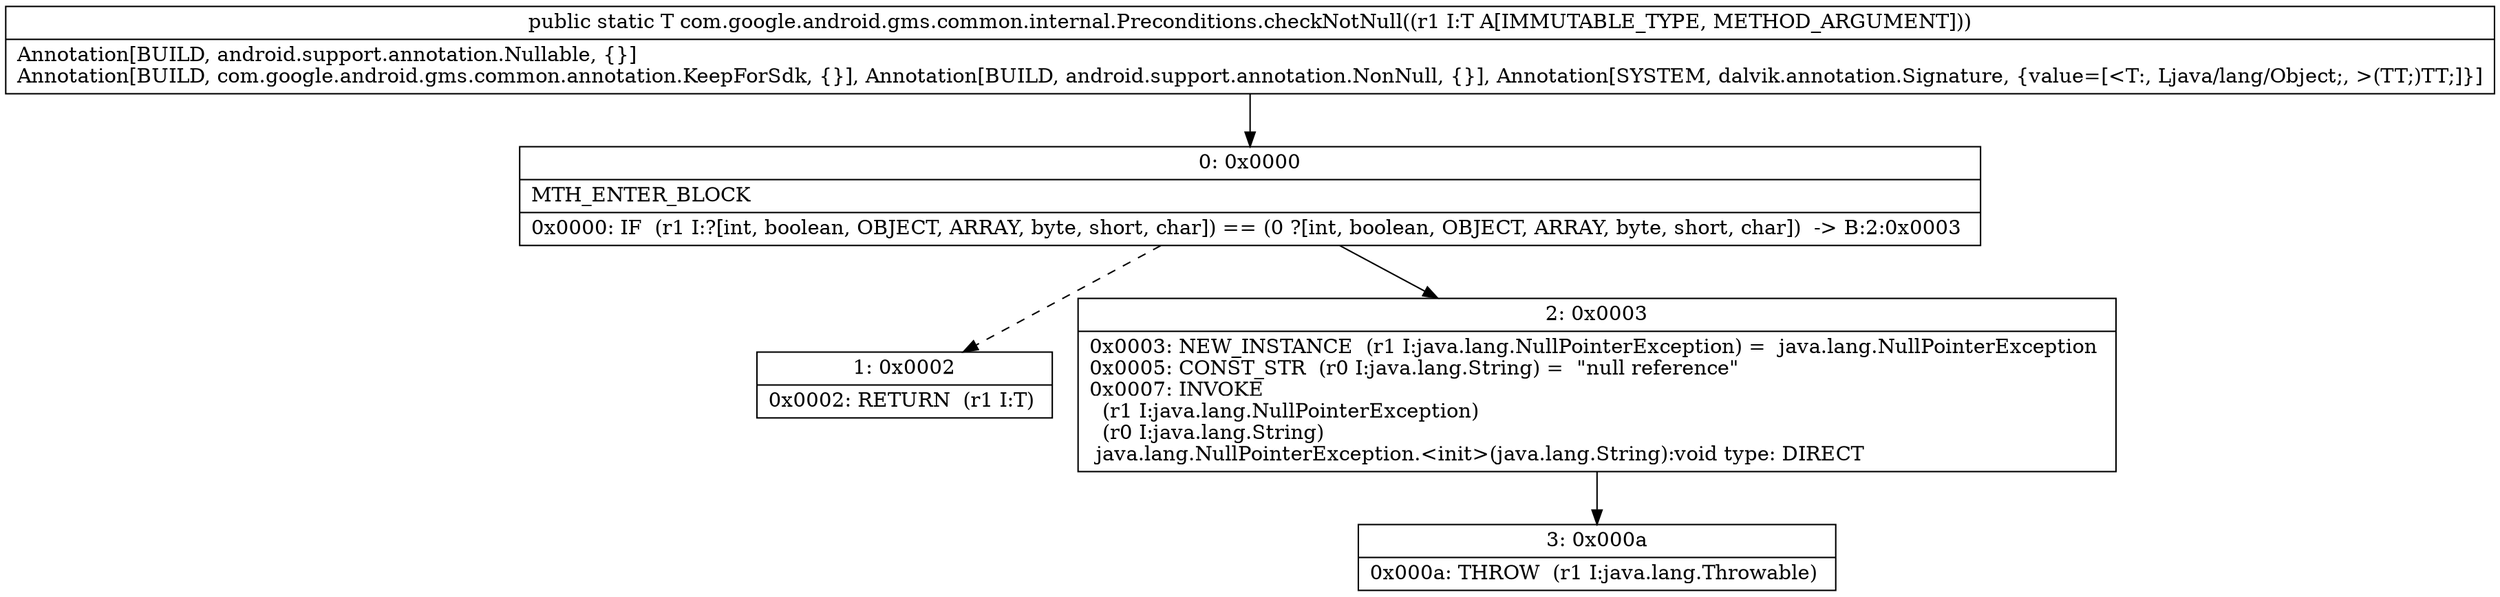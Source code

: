 digraph "CFG forcom.google.android.gms.common.internal.Preconditions.checkNotNull(Ljava\/lang\/Object;)Ljava\/lang\/Object;" {
Node_0 [shape=record,label="{0\:\ 0x0000|MTH_ENTER_BLOCK\l|0x0000: IF  (r1 I:?[int, boolean, OBJECT, ARRAY, byte, short, char]) == (0 ?[int, boolean, OBJECT, ARRAY, byte, short, char])  \-\> B:2:0x0003 \l}"];
Node_1 [shape=record,label="{1\:\ 0x0002|0x0002: RETURN  (r1 I:T) \l}"];
Node_2 [shape=record,label="{2\:\ 0x0003|0x0003: NEW_INSTANCE  (r1 I:java.lang.NullPointerException) =  java.lang.NullPointerException \l0x0005: CONST_STR  (r0 I:java.lang.String) =  \"null reference\" \l0x0007: INVOKE  \l  (r1 I:java.lang.NullPointerException)\l  (r0 I:java.lang.String)\l java.lang.NullPointerException.\<init\>(java.lang.String):void type: DIRECT \l}"];
Node_3 [shape=record,label="{3\:\ 0x000a|0x000a: THROW  (r1 I:java.lang.Throwable) \l}"];
MethodNode[shape=record,label="{public static T com.google.android.gms.common.internal.Preconditions.checkNotNull((r1 I:T A[IMMUTABLE_TYPE, METHOD_ARGUMENT]))  | Annotation[BUILD, android.support.annotation.Nullable, \{\}]\lAnnotation[BUILD, com.google.android.gms.common.annotation.KeepForSdk, \{\}], Annotation[BUILD, android.support.annotation.NonNull, \{\}], Annotation[SYSTEM, dalvik.annotation.Signature, \{value=[\<T:, Ljava\/lang\/Object;, \>(TT;)TT;]\}]\l}"];
MethodNode -> Node_0;
Node_0 -> Node_1[style=dashed];
Node_0 -> Node_2;
Node_2 -> Node_3;
}

